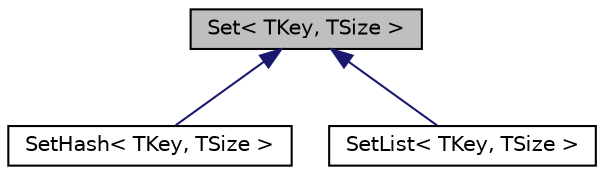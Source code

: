 digraph "Set&lt; TKey, TSize &gt;"
{
  edge [fontname="Helvetica",fontsize="10",labelfontname="Helvetica",labelfontsize="10"];
  node [fontname="Helvetica",fontsize="10",shape=record];
  Node0 [label="Set\< TKey, TSize \>",height=0.2,width=0.4,color="black", fillcolor="grey75", style="filled", fontcolor="black"];
  Node0 -> Node1 [dir="back",color="midnightblue",fontsize="10",style="solid",fontname="Helvetica"];
  Node1 [label="SetHash\< TKey, TSize \>",height=0.2,width=0.4,color="black", fillcolor="white", style="filled",URL="$classevo_1_1_set_hash.html",tooltip="Set implemented as a hash table. "];
  Node0 -> Node2 [dir="back",color="midnightblue",fontsize="10",style="solid",fontname="Helvetica"];
  Node2 [label="SetList\< TKey, TSize \>",height=0.2,width=0.4,color="black", fillcolor="white", style="filled",URL="$classevo_1_1_set_list.html",tooltip="Set implemented as an ordered sequential array/list. "];
}
